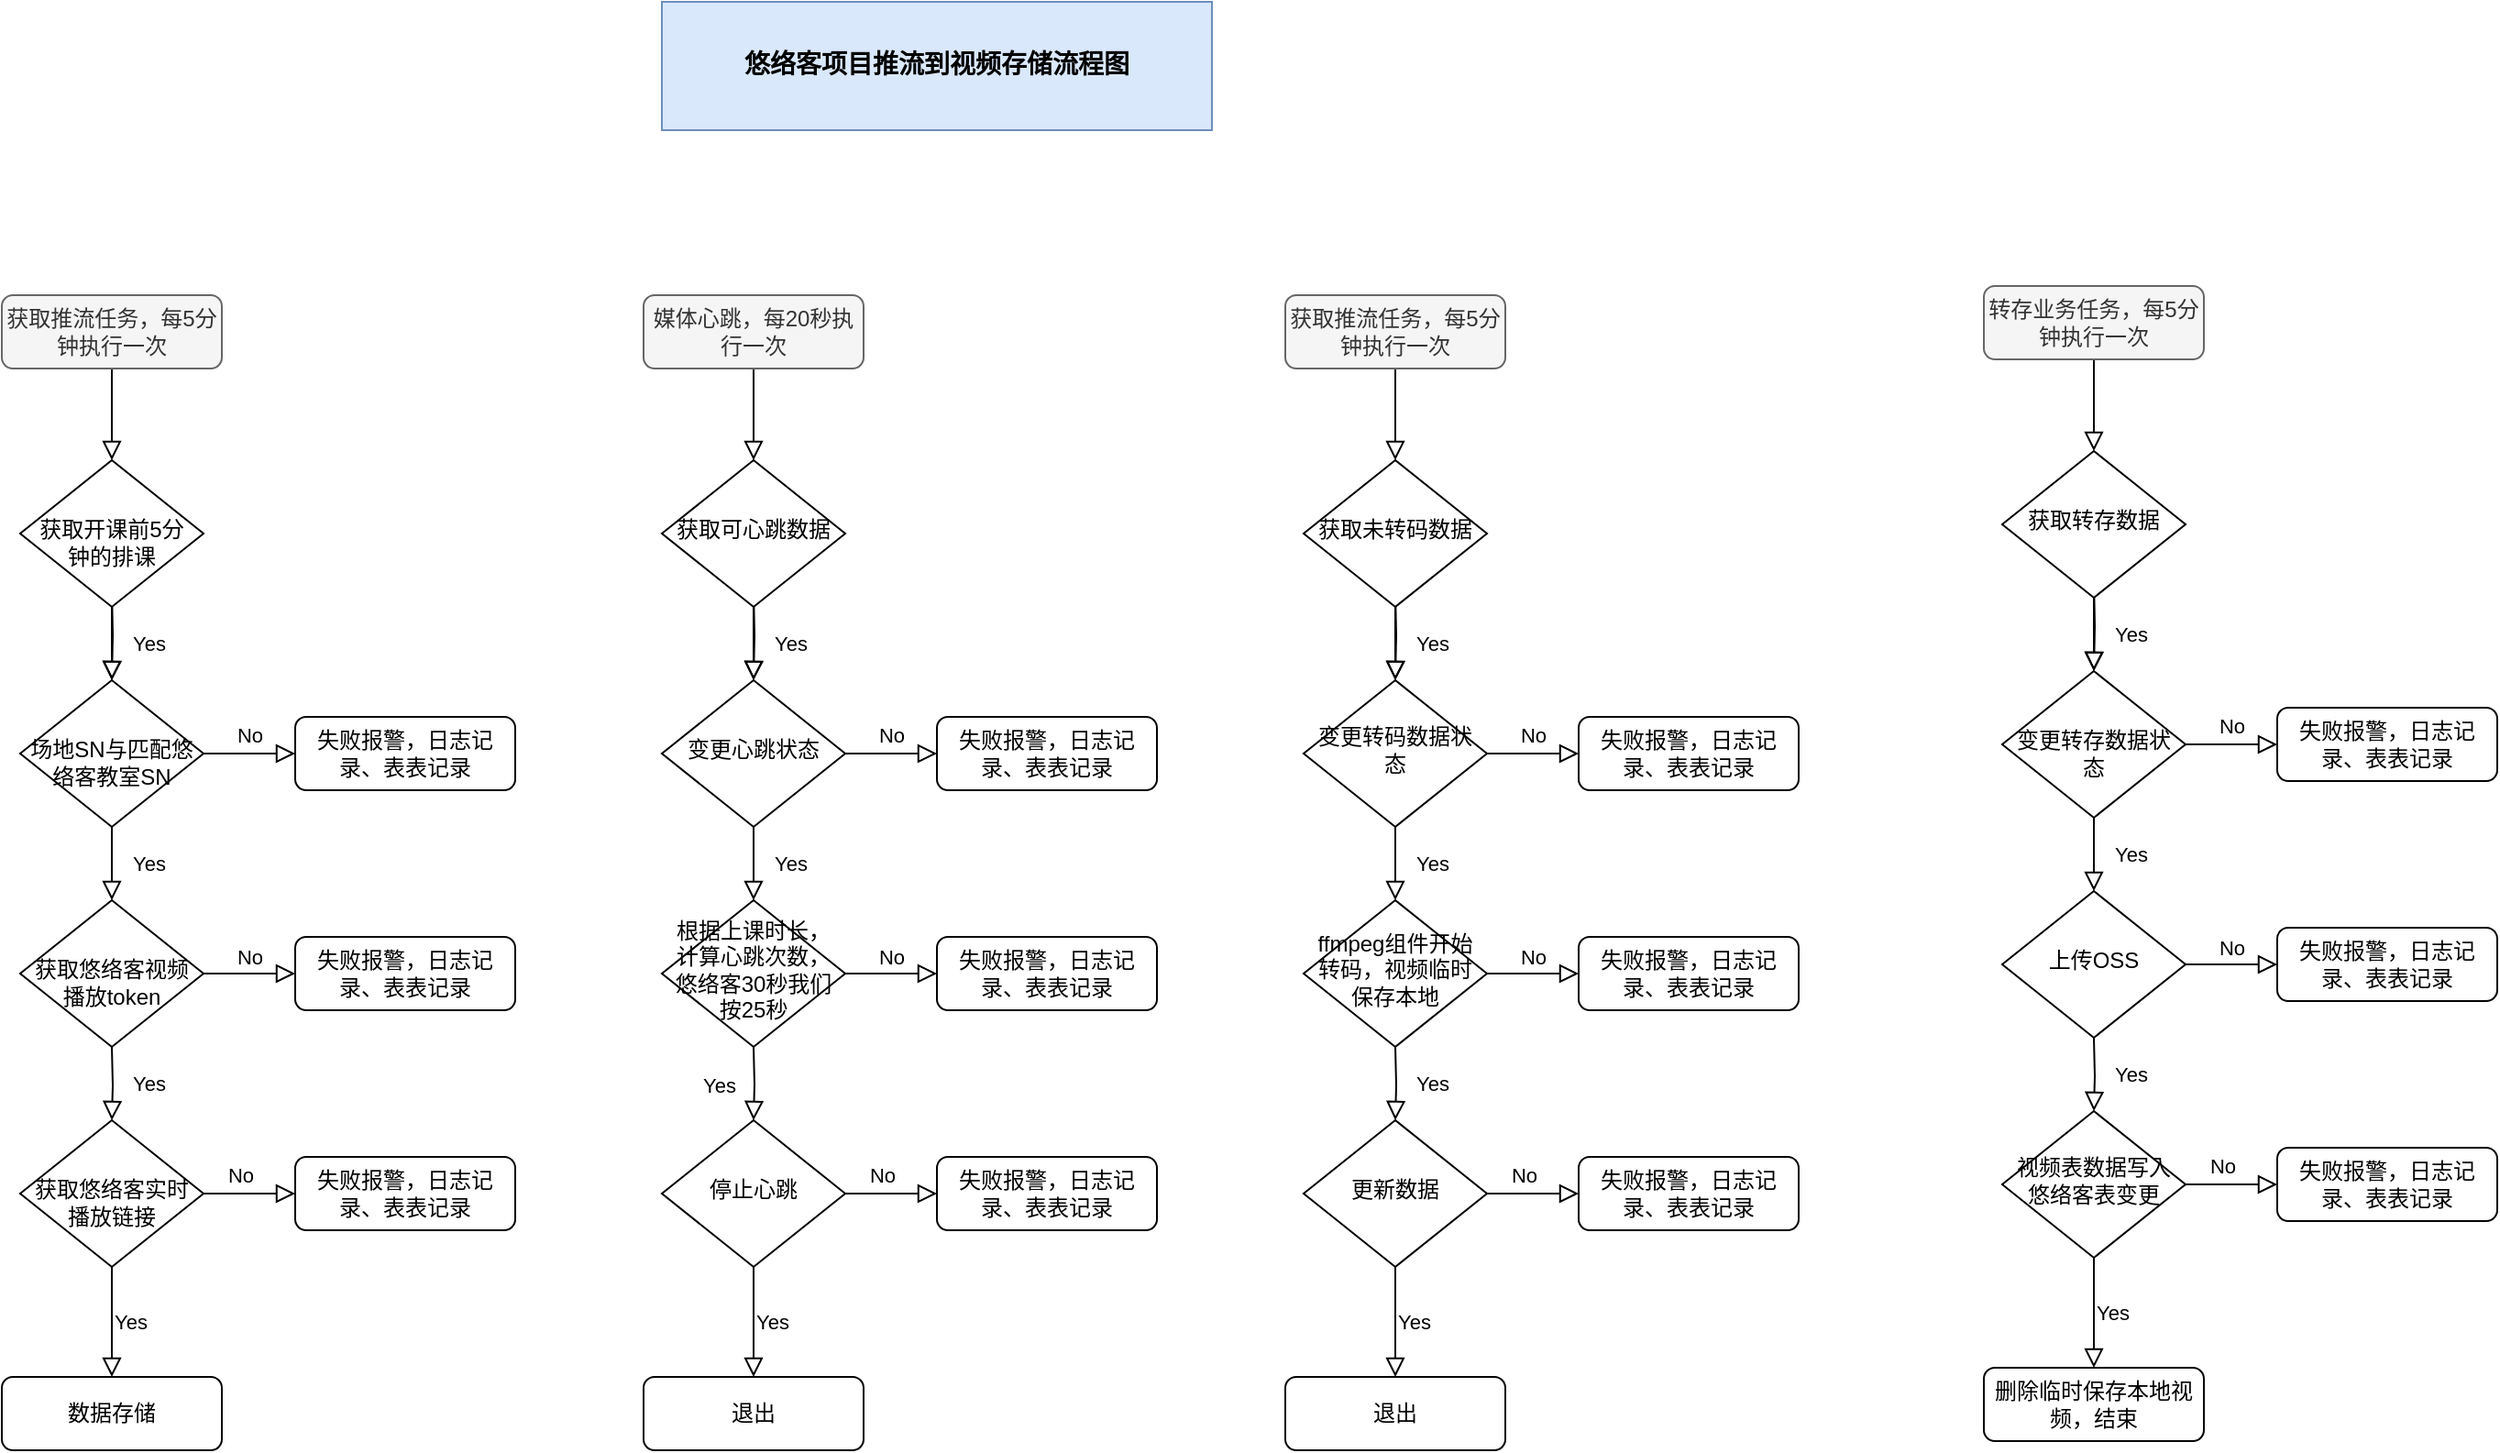 <mxfile version="14.5.1" type="github">
  <diagram id="C5RBs43oDa-KdzZeNtuy" name="Page-1">
    <mxGraphModel dx="1027" dy="1672" grid="1" gridSize="10" guides="1" tooltips="1" connect="1" arrows="1" fold="1" page="1" pageScale="1" pageWidth="827" pageHeight="1169" math="0" shadow="0">
      <root>
        <mxCell id="WIyWlLk6GJQsqaUBKTNV-0" />
        <mxCell id="WIyWlLk6GJQsqaUBKTNV-1" parent="WIyWlLk6GJQsqaUBKTNV-0" />
        <mxCell id="WIyWlLk6GJQsqaUBKTNV-2" value="" style="rounded=0;html=1;jettySize=auto;orthogonalLoop=1;fontSize=11;endArrow=block;endFill=0;endSize=8;strokeWidth=1;shadow=0;labelBackgroundColor=none;edgeStyle=orthogonalEdgeStyle;" parent="WIyWlLk6GJQsqaUBKTNV-1" target="WIyWlLk6GJQsqaUBKTNV-6" edge="1">
          <mxGeometry relative="1" as="geometry">
            <mxPoint x="220" y="120" as="sourcePoint" />
          </mxGeometry>
        </mxCell>
        <mxCell id="WIyWlLk6GJQsqaUBKTNV-4" value="Yes" style="rounded=0;html=1;jettySize=auto;orthogonalLoop=1;fontSize=11;endArrow=block;endFill=0;endSize=8;strokeWidth=1;shadow=0;labelBackgroundColor=none;edgeStyle=orthogonalEdgeStyle;" parent="WIyWlLk6GJQsqaUBKTNV-1" source="WIyWlLk6GJQsqaUBKTNV-6" target="WIyWlLk6GJQsqaUBKTNV-10" edge="1">
          <mxGeometry y="20" relative="1" as="geometry">
            <mxPoint as="offset" />
          </mxGeometry>
        </mxCell>
        <mxCell id="WIyWlLk6GJQsqaUBKTNV-5" value="No" style="edgeStyle=orthogonalEdgeStyle;rounded=0;html=1;jettySize=auto;orthogonalLoop=1;fontSize=11;endArrow=block;endFill=0;endSize=8;strokeWidth=1;shadow=0;labelBackgroundColor=none;" parent="WIyWlLk6GJQsqaUBKTNV-1" source="WIyWlLk6GJQsqaUBKTNV-6" target="WIyWlLk6GJQsqaUBKTNV-7" edge="1">
          <mxGeometry y="10" relative="1" as="geometry">
            <mxPoint as="offset" />
          </mxGeometry>
        </mxCell>
        <mxCell id="WIyWlLk6GJQsqaUBKTNV-6" value="&lt;div&gt;&lt;br&gt;&lt;/div&gt;&lt;div&gt;场地SN与匹配悠络客教室SN&lt;/div&gt;" style="rhombus;whiteSpace=wrap;html=1;shadow=0;fontFamily=Helvetica;fontSize=12;align=center;strokeWidth=1;spacing=6;spacingTop=-4;" parent="WIyWlLk6GJQsqaUBKTNV-1" vertex="1">
          <mxGeometry x="170" y="170" width="100" height="80" as="geometry" />
        </mxCell>
        <mxCell id="WIyWlLk6GJQsqaUBKTNV-7" value="失败报警，日志记录、表表记录" style="rounded=1;whiteSpace=wrap;html=1;fontSize=12;glass=0;strokeWidth=1;shadow=0;" parent="WIyWlLk6GJQsqaUBKTNV-1" vertex="1">
          <mxGeometry x="320" y="190" width="120" height="40" as="geometry" />
        </mxCell>
        <mxCell id="WIyWlLk6GJQsqaUBKTNV-8" value="No" style="rounded=0;html=1;jettySize=auto;orthogonalLoop=1;fontSize=11;endArrow=block;endFill=0;endSize=8;strokeWidth=1;shadow=0;labelBackgroundColor=none;edgeStyle=orthogonalEdgeStyle;exitX=1;exitY=0.5;exitDx=0;exitDy=0;entryX=0;entryY=0.5;entryDx=0;entryDy=0;" parent="WIyWlLk6GJQsqaUBKTNV-1" source="nL1RyNADeptLQGVpGBZy-3" target="nL1RyNADeptLQGVpGBZy-5" edge="1">
          <mxGeometry x="-0.2" y="10" relative="1" as="geometry">
            <mxPoint as="offset" />
            <mxPoint x="280" y="440" as="sourcePoint" />
            <mxPoint x="330" y="400" as="targetPoint" />
          </mxGeometry>
        </mxCell>
        <mxCell id="WIyWlLk6GJQsqaUBKTNV-10" value="&lt;div&gt;&lt;br&gt;&lt;/div&gt;&lt;div&gt;获取悠络客视频播放token&lt;/div&gt;" style="rhombus;whiteSpace=wrap;html=1;shadow=0;fontFamily=Helvetica;fontSize=12;align=center;strokeWidth=1;spacing=6;spacingTop=-4;" parent="WIyWlLk6GJQsqaUBKTNV-1" vertex="1">
          <mxGeometry x="170" y="290" width="100" height="80" as="geometry" />
        </mxCell>
        <mxCell id="WIyWlLk6GJQsqaUBKTNV-12" value="失败报警，日志记录、表表记录" style="rounded=1;whiteSpace=wrap;html=1;fontSize=12;glass=0;strokeWidth=1;shadow=0;" parent="WIyWlLk6GJQsqaUBKTNV-1" vertex="1">
          <mxGeometry x="320" y="310" width="120" height="40" as="geometry" />
        </mxCell>
        <mxCell id="nL1RyNADeptLQGVpGBZy-0" value="Yes" style="rounded=0;html=1;jettySize=auto;orthogonalLoop=1;fontSize=11;endArrow=block;endFill=0;endSize=8;strokeWidth=1;shadow=0;labelBackgroundColor=none;edgeStyle=orthogonalEdgeStyle;" parent="WIyWlLk6GJQsqaUBKTNV-1" target="nL1RyNADeptLQGVpGBZy-3" edge="1">
          <mxGeometry y="20" relative="1" as="geometry">
            <mxPoint as="offset" />
            <mxPoint x="220" y="370" as="sourcePoint" />
          </mxGeometry>
        </mxCell>
        <mxCell id="nL1RyNADeptLQGVpGBZy-3" value="&lt;div&gt;&lt;br&gt;&lt;/div&gt;&lt;div&gt;获取悠络客实时播放链接&lt;/div&gt;" style="rhombus;whiteSpace=wrap;html=1;shadow=0;fontFamily=Helvetica;fontSize=12;align=center;strokeWidth=1;spacing=6;spacingTop=-4;" parent="WIyWlLk6GJQsqaUBKTNV-1" vertex="1">
          <mxGeometry x="170" y="410" width="100" height="80" as="geometry" />
        </mxCell>
        <mxCell id="nL1RyNADeptLQGVpGBZy-4" value="数据存储" style="rounded=1;whiteSpace=wrap;html=1;fontSize=12;glass=0;strokeWidth=1;shadow=0;" parent="WIyWlLk6GJQsqaUBKTNV-1" vertex="1">
          <mxGeometry x="160" y="550" width="120" height="40" as="geometry" />
        </mxCell>
        <mxCell id="nL1RyNADeptLQGVpGBZy-5" value="失败报警，日志记录、表表记录" style="rounded=1;whiteSpace=wrap;html=1;fontSize=12;glass=0;strokeWidth=1;shadow=0;" parent="WIyWlLk6GJQsqaUBKTNV-1" vertex="1">
          <mxGeometry x="320" y="430" width="120" height="40" as="geometry" />
        </mxCell>
        <mxCell id="nL1RyNADeptLQGVpGBZy-8" value="Yes" style="edgeStyle=orthogonalEdgeStyle;rounded=0;html=1;jettySize=auto;orthogonalLoop=1;fontSize=11;endArrow=block;endFill=0;endSize=8;strokeWidth=1;shadow=0;labelBackgroundColor=none;exitX=0.5;exitY=1;exitDx=0;exitDy=0;entryX=0.5;entryY=0;entryDx=0;entryDy=0;" parent="WIyWlLk6GJQsqaUBKTNV-1" source="nL1RyNADeptLQGVpGBZy-3" target="nL1RyNADeptLQGVpGBZy-4" edge="1">
          <mxGeometry y="10" relative="1" as="geometry">
            <mxPoint as="offset" />
            <mxPoint x="280" y="460" as="sourcePoint" />
            <mxPoint x="330" y="460" as="targetPoint" />
          </mxGeometry>
        </mxCell>
        <mxCell id="nL1RyNADeptLQGVpGBZy-9" value="No" style="edgeStyle=orthogonalEdgeStyle;rounded=0;html=1;jettySize=auto;orthogonalLoop=1;fontSize=11;endArrow=block;endFill=0;endSize=8;strokeWidth=1;shadow=0;labelBackgroundColor=none;exitX=1;exitY=0.5;exitDx=0;exitDy=0;" parent="WIyWlLk6GJQsqaUBKTNV-1" source="WIyWlLk6GJQsqaUBKTNV-10" edge="1">
          <mxGeometry y="10" relative="1" as="geometry">
            <mxPoint as="offset" />
            <mxPoint x="280" y="220" as="sourcePoint" />
            <mxPoint x="320" y="330" as="targetPoint" />
          </mxGeometry>
        </mxCell>
        <mxCell id="nL1RyNADeptLQGVpGBZy-17" value="" style="rounded=0;html=1;jettySize=auto;orthogonalLoop=1;fontSize=11;endArrow=block;endFill=0;endSize=8;strokeWidth=1;shadow=0;labelBackgroundColor=none;edgeStyle=orthogonalEdgeStyle;" parent="WIyWlLk6GJQsqaUBKTNV-1" source="nL1RyNADeptLQGVpGBZy-18" target="nL1RyNADeptLQGVpGBZy-21" edge="1">
          <mxGeometry relative="1" as="geometry" />
        </mxCell>
        <mxCell id="nL1RyNADeptLQGVpGBZy-18" value="获取推流任务，每5分钟执行一次" style="rounded=1;whiteSpace=wrap;html=1;fontSize=12;glass=0;strokeWidth=1;shadow=0;fillColor=#f5f5f5;strokeColor=#666666;fontColor=#333333;" parent="WIyWlLk6GJQsqaUBKTNV-1" vertex="1">
          <mxGeometry x="160" y="-40" width="120" height="40" as="geometry" />
        </mxCell>
        <mxCell id="nL1RyNADeptLQGVpGBZy-19" value="Yes" style="rounded=0;html=1;jettySize=auto;orthogonalLoop=1;fontSize=11;endArrow=block;endFill=0;endSize=8;strokeWidth=1;shadow=0;labelBackgroundColor=none;edgeStyle=orthogonalEdgeStyle;" parent="WIyWlLk6GJQsqaUBKTNV-1" source="nL1RyNADeptLQGVpGBZy-21" edge="1">
          <mxGeometry y="20" relative="1" as="geometry">
            <mxPoint as="offset" />
            <mxPoint x="220" y="170" as="targetPoint" />
          </mxGeometry>
        </mxCell>
        <mxCell id="nL1RyNADeptLQGVpGBZy-21" value="&lt;div&gt;&lt;br&gt;&lt;/div&gt;&lt;div&gt;获取开课前5分钟的排课&lt;/div&gt;" style="rhombus;whiteSpace=wrap;html=1;shadow=0;fontFamily=Helvetica;fontSize=12;align=center;strokeWidth=1;spacing=6;spacingTop=-4;" parent="WIyWlLk6GJQsqaUBKTNV-1" vertex="1">
          <mxGeometry x="170" y="50" width="100" height="80" as="geometry" />
        </mxCell>
        <mxCell id="nL1RyNADeptLQGVpGBZy-24" value="" style="rounded=0;html=1;jettySize=auto;orthogonalLoop=1;fontSize=11;endArrow=block;endFill=0;endSize=8;strokeWidth=1;shadow=0;labelBackgroundColor=none;edgeStyle=orthogonalEdgeStyle;" parent="WIyWlLk6GJQsqaUBKTNV-1" target="nL1RyNADeptLQGVpGBZy-27" edge="1">
          <mxGeometry relative="1" as="geometry">
            <mxPoint x="570" y="120" as="sourcePoint" />
          </mxGeometry>
        </mxCell>
        <mxCell id="nL1RyNADeptLQGVpGBZy-25" value="Yes" style="rounded=0;html=1;jettySize=auto;orthogonalLoop=1;fontSize=11;endArrow=block;endFill=0;endSize=8;strokeWidth=1;shadow=0;labelBackgroundColor=none;edgeStyle=orthogonalEdgeStyle;" parent="WIyWlLk6GJQsqaUBKTNV-1" source="nL1RyNADeptLQGVpGBZy-27" target="nL1RyNADeptLQGVpGBZy-30" edge="1">
          <mxGeometry y="20" relative="1" as="geometry">
            <mxPoint as="offset" />
          </mxGeometry>
        </mxCell>
        <mxCell id="nL1RyNADeptLQGVpGBZy-26" value="No" style="edgeStyle=orthogonalEdgeStyle;rounded=0;html=1;jettySize=auto;orthogonalLoop=1;fontSize=11;endArrow=block;endFill=0;endSize=8;strokeWidth=1;shadow=0;labelBackgroundColor=none;" parent="WIyWlLk6GJQsqaUBKTNV-1" source="nL1RyNADeptLQGVpGBZy-27" target="nL1RyNADeptLQGVpGBZy-28" edge="1">
          <mxGeometry y="10" relative="1" as="geometry">
            <mxPoint as="offset" />
          </mxGeometry>
        </mxCell>
        <mxCell id="nL1RyNADeptLQGVpGBZy-27" value="变更心跳状态" style="rhombus;whiteSpace=wrap;html=1;shadow=0;fontFamily=Helvetica;fontSize=12;align=center;strokeWidth=1;spacing=6;spacingTop=-4;" parent="WIyWlLk6GJQsqaUBKTNV-1" vertex="1">
          <mxGeometry x="520" y="170" width="100" height="80" as="geometry" />
        </mxCell>
        <mxCell id="nL1RyNADeptLQGVpGBZy-28" value="失败报警，日志记录、表表记录" style="rounded=1;whiteSpace=wrap;html=1;fontSize=12;glass=0;strokeWidth=1;shadow=0;" parent="WIyWlLk6GJQsqaUBKTNV-1" vertex="1">
          <mxGeometry x="670" y="190" width="120" height="40" as="geometry" />
        </mxCell>
        <mxCell id="nL1RyNADeptLQGVpGBZy-30" value="根据上课时长，计算心跳次数，悠络客30秒我们按25秒" style="rhombus;whiteSpace=wrap;html=1;shadow=0;fontFamily=Helvetica;fontSize=12;align=center;strokeWidth=1;spacing=6;spacingTop=-4;" parent="WIyWlLk6GJQsqaUBKTNV-1" vertex="1">
          <mxGeometry x="520" y="290" width="100" height="80" as="geometry" />
        </mxCell>
        <mxCell id="nL1RyNADeptLQGVpGBZy-31" value="失败报警，日志记录、表表记录" style="rounded=1;whiteSpace=wrap;html=1;fontSize=12;glass=0;strokeWidth=1;shadow=0;" parent="WIyWlLk6GJQsqaUBKTNV-1" vertex="1">
          <mxGeometry x="670" y="310" width="120" height="40" as="geometry" />
        </mxCell>
        <mxCell id="nL1RyNADeptLQGVpGBZy-32" value="Yes" style="rounded=0;html=1;jettySize=auto;orthogonalLoop=1;fontSize=11;endArrow=block;endFill=0;endSize=8;strokeWidth=1;shadow=0;labelBackgroundColor=none;edgeStyle=orthogonalEdgeStyle;" parent="WIyWlLk6GJQsqaUBKTNV-1" edge="1">
          <mxGeometry y="20" relative="1" as="geometry">
            <mxPoint as="offset" />
            <mxPoint x="570" y="370" as="sourcePoint" />
            <mxPoint x="570" y="410" as="targetPoint" />
          </mxGeometry>
        </mxCell>
        <mxCell id="nL1RyNADeptLQGVpGBZy-37" value="No" style="edgeStyle=orthogonalEdgeStyle;rounded=0;html=1;jettySize=auto;orthogonalLoop=1;fontSize=11;endArrow=block;endFill=0;endSize=8;strokeWidth=1;shadow=0;labelBackgroundColor=none;exitX=1;exitY=0.5;exitDx=0;exitDy=0;" parent="WIyWlLk6GJQsqaUBKTNV-1" source="nL1RyNADeptLQGVpGBZy-30" edge="1">
          <mxGeometry y="10" relative="1" as="geometry">
            <mxPoint as="offset" />
            <mxPoint x="630" y="220" as="sourcePoint" />
            <mxPoint x="670" y="330" as="targetPoint" />
          </mxGeometry>
        </mxCell>
        <mxCell id="nL1RyNADeptLQGVpGBZy-38" value="" style="rounded=0;html=1;jettySize=auto;orthogonalLoop=1;fontSize=11;endArrow=block;endFill=0;endSize=8;strokeWidth=1;shadow=0;labelBackgroundColor=none;edgeStyle=orthogonalEdgeStyle;" parent="WIyWlLk6GJQsqaUBKTNV-1" source="nL1RyNADeptLQGVpGBZy-39" target="nL1RyNADeptLQGVpGBZy-41" edge="1">
          <mxGeometry relative="1" as="geometry" />
        </mxCell>
        <mxCell id="nL1RyNADeptLQGVpGBZy-39" value="媒体心跳，每20秒执行一次" style="rounded=1;whiteSpace=wrap;html=1;fontSize=12;glass=0;strokeWidth=1;shadow=0;fillColor=#f5f5f5;strokeColor=#666666;fontColor=#333333;" parent="WIyWlLk6GJQsqaUBKTNV-1" vertex="1">
          <mxGeometry x="510" y="-40" width="120" height="40" as="geometry" />
        </mxCell>
        <mxCell id="nL1RyNADeptLQGVpGBZy-40" value="Yes" style="rounded=0;html=1;jettySize=auto;orthogonalLoop=1;fontSize=11;endArrow=block;endFill=0;endSize=8;strokeWidth=1;shadow=0;labelBackgroundColor=none;edgeStyle=orthogonalEdgeStyle;" parent="WIyWlLk6GJQsqaUBKTNV-1" source="nL1RyNADeptLQGVpGBZy-41" edge="1">
          <mxGeometry y="20" relative="1" as="geometry">
            <mxPoint as="offset" />
            <mxPoint x="570" y="170" as="targetPoint" />
          </mxGeometry>
        </mxCell>
        <mxCell id="nL1RyNADeptLQGVpGBZy-41" value="获取可心跳数据" style="rhombus;whiteSpace=wrap;html=1;shadow=0;fontFamily=Helvetica;fontSize=12;align=center;strokeWidth=1;spacing=6;spacingTop=-4;" parent="WIyWlLk6GJQsqaUBKTNV-1" vertex="1">
          <mxGeometry x="520" y="50" width="100" height="80" as="geometry" />
        </mxCell>
        <mxCell id="nL1RyNADeptLQGVpGBZy-42" value="" style="rounded=0;html=1;jettySize=auto;orthogonalLoop=1;fontSize=11;endArrow=block;endFill=0;endSize=8;strokeWidth=1;shadow=0;labelBackgroundColor=none;edgeStyle=orthogonalEdgeStyle;" parent="WIyWlLk6GJQsqaUBKTNV-1" target="nL1RyNADeptLQGVpGBZy-45" edge="1">
          <mxGeometry relative="1" as="geometry">
            <mxPoint x="920" y="120" as="sourcePoint" />
          </mxGeometry>
        </mxCell>
        <mxCell id="nL1RyNADeptLQGVpGBZy-43" value="Yes" style="rounded=0;html=1;jettySize=auto;orthogonalLoop=1;fontSize=11;endArrow=block;endFill=0;endSize=8;strokeWidth=1;shadow=0;labelBackgroundColor=none;edgeStyle=orthogonalEdgeStyle;" parent="WIyWlLk6GJQsqaUBKTNV-1" source="nL1RyNADeptLQGVpGBZy-45" target="nL1RyNADeptLQGVpGBZy-48" edge="1">
          <mxGeometry y="20" relative="1" as="geometry">
            <mxPoint as="offset" />
          </mxGeometry>
        </mxCell>
        <mxCell id="nL1RyNADeptLQGVpGBZy-44" value="No" style="edgeStyle=orthogonalEdgeStyle;rounded=0;html=1;jettySize=auto;orthogonalLoop=1;fontSize=11;endArrow=block;endFill=0;endSize=8;strokeWidth=1;shadow=0;labelBackgroundColor=none;" parent="WIyWlLk6GJQsqaUBKTNV-1" source="nL1RyNADeptLQGVpGBZy-45" target="nL1RyNADeptLQGVpGBZy-46" edge="1">
          <mxGeometry y="10" relative="1" as="geometry">
            <mxPoint as="offset" />
          </mxGeometry>
        </mxCell>
        <mxCell id="nL1RyNADeptLQGVpGBZy-45" value="&lt;div&gt;变更转码数据状态&lt;br&gt;&lt;/div&gt;" style="rhombus;whiteSpace=wrap;html=1;shadow=0;fontFamily=Helvetica;fontSize=12;align=center;strokeWidth=1;spacing=6;spacingTop=-4;" parent="WIyWlLk6GJQsqaUBKTNV-1" vertex="1">
          <mxGeometry x="870" y="170" width="100" height="80" as="geometry" />
        </mxCell>
        <mxCell id="nL1RyNADeptLQGVpGBZy-46" value="失败报警，日志记录、表表记录" style="rounded=1;whiteSpace=wrap;html=1;fontSize=12;glass=0;strokeWidth=1;shadow=0;" parent="WIyWlLk6GJQsqaUBKTNV-1" vertex="1">
          <mxGeometry x="1020" y="190" width="120" height="40" as="geometry" />
        </mxCell>
        <mxCell id="nL1RyNADeptLQGVpGBZy-47" value="No" style="rounded=0;html=1;jettySize=auto;orthogonalLoop=1;fontSize=11;endArrow=block;endFill=0;endSize=8;strokeWidth=1;shadow=0;labelBackgroundColor=none;edgeStyle=orthogonalEdgeStyle;exitX=1;exitY=0.5;exitDx=0;exitDy=0;entryX=0;entryY=0.5;entryDx=0;entryDy=0;" parent="WIyWlLk6GJQsqaUBKTNV-1" source="nL1RyNADeptLQGVpGBZy-51" target="nL1RyNADeptLQGVpGBZy-53" edge="1">
          <mxGeometry x="-0.2" y="10" relative="1" as="geometry">
            <mxPoint as="offset" />
            <mxPoint x="980" y="440" as="sourcePoint" />
            <mxPoint x="1030" y="400" as="targetPoint" />
          </mxGeometry>
        </mxCell>
        <mxCell id="nL1RyNADeptLQGVpGBZy-48" value="ffmpeg组件开始转码，视频临时保存本地" style="rhombus;whiteSpace=wrap;html=1;shadow=0;fontFamily=Helvetica;fontSize=12;align=center;strokeWidth=1;spacing=6;spacingTop=-4;" parent="WIyWlLk6GJQsqaUBKTNV-1" vertex="1">
          <mxGeometry x="870" y="290" width="100" height="80" as="geometry" />
        </mxCell>
        <mxCell id="nL1RyNADeptLQGVpGBZy-49" value="失败报警，日志记录、表表记录" style="rounded=1;whiteSpace=wrap;html=1;fontSize=12;glass=0;strokeWidth=1;shadow=0;" parent="WIyWlLk6GJQsqaUBKTNV-1" vertex="1">
          <mxGeometry x="1020" y="310" width="120" height="40" as="geometry" />
        </mxCell>
        <mxCell id="nL1RyNADeptLQGVpGBZy-50" value="Yes" style="rounded=0;html=1;jettySize=auto;orthogonalLoop=1;fontSize=11;endArrow=block;endFill=0;endSize=8;strokeWidth=1;shadow=0;labelBackgroundColor=none;edgeStyle=orthogonalEdgeStyle;" parent="WIyWlLk6GJQsqaUBKTNV-1" target="nL1RyNADeptLQGVpGBZy-51" edge="1">
          <mxGeometry y="20" relative="1" as="geometry">
            <mxPoint as="offset" />
            <mxPoint x="920" y="370" as="sourcePoint" />
          </mxGeometry>
        </mxCell>
        <mxCell id="nL1RyNADeptLQGVpGBZy-51" value="更新数据" style="rhombus;whiteSpace=wrap;html=1;shadow=0;fontFamily=Helvetica;fontSize=12;align=center;strokeWidth=1;spacing=6;spacingTop=-4;" parent="WIyWlLk6GJQsqaUBKTNV-1" vertex="1">
          <mxGeometry x="870" y="410" width="100" height="80" as="geometry" />
        </mxCell>
        <mxCell id="nL1RyNADeptLQGVpGBZy-52" value="退出" style="rounded=1;whiteSpace=wrap;html=1;fontSize=12;glass=0;strokeWidth=1;shadow=0;" parent="WIyWlLk6GJQsqaUBKTNV-1" vertex="1">
          <mxGeometry x="860" y="550" width="120" height="40" as="geometry" />
        </mxCell>
        <mxCell id="nL1RyNADeptLQGVpGBZy-53" value="失败报警，日志记录、表表记录" style="rounded=1;whiteSpace=wrap;html=1;fontSize=12;glass=0;strokeWidth=1;shadow=0;" parent="WIyWlLk6GJQsqaUBKTNV-1" vertex="1">
          <mxGeometry x="1020" y="430" width="120" height="40" as="geometry" />
        </mxCell>
        <mxCell id="nL1RyNADeptLQGVpGBZy-54" value="Yes" style="edgeStyle=orthogonalEdgeStyle;rounded=0;html=1;jettySize=auto;orthogonalLoop=1;fontSize=11;endArrow=block;endFill=0;endSize=8;strokeWidth=1;shadow=0;labelBackgroundColor=none;exitX=0.5;exitY=1;exitDx=0;exitDy=0;entryX=0.5;entryY=0;entryDx=0;entryDy=0;" parent="WIyWlLk6GJQsqaUBKTNV-1" source="nL1RyNADeptLQGVpGBZy-51" target="nL1RyNADeptLQGVpGBZy-52" edge="1">
          <mxGeometry y="10" relative="1" as="geometry">
            <mxPoint as="offset" />
            <mxPoint x="980" y="460" as="sourcePoint" />
            <mxPoint x="1030" y="460" as="targetPoint" />
          </mxGeometry>
        </mxCell>
        <mxCell id="nL1RyNADeptLQGVpGBZy-55" value="No" style="edgeStyle=orthogonalEdgeStyle;rounded=0;html=1;jettySize=auto;orthogonalLoop=1;fontSize=11;endArrow=block;endFill=0;endSize=8;strokeWidth=1;shadow=0;labelBackgroundColor=none;exitX=1;exitY=0.5;exitDx=0;exitDy=0;" parent="WIyWlLk6GJQsqaUBKTNV-1" source="nL1RyNADeptLQGVpGBZy-48" edge="1">
          <mxGeometry y="10" relative="1" as="geometry">
            <mxPoint as="offset" />
            <mxPoint x="980" y="220" as="sourcePoint" />
            <mxPoint x="1020" y="330" as="targetPoint" />
          </mxGeometry>
        </mxCell>
        <mxCell id="nL1RyNADeptLQGVpGBZy-56" value="" style="rounded=0;html=1;jettySize=auto;orthogonalLoop=1;fontSize=11;endArrow=block;endFill=0;endSize=8;strokeWidth=1;shadow=0;labelBackgroundColor=none;edgeStyle=orthogonalEdgeStyle;" parent="WIyWlLk6GJQsqaUBKTNV-1" source="nL1RyNADeptLQGVpGBZy-57" target="nL1RyNADeptLQGVpGBZy-59" edge="1">
          <mxGeometry relative="1" as="geometry" />
        </mxCell>
        <mxCell id="nL1RyNADeptLQGVpGBZy-57" value="获取推流任务，每5分钟执行一次" style="rounded=1;whiteSpace=wrap;html=1;fontSize=12;glass=0;strokeWidth=1;shadow=0;fillColor=#f5f5f5;strokeColor=#666666;fontColor=#333333;" parent="WIyWlLk6GJQsqaUBKTNV-1" vertex="1">
          <mxGeometry x="860" y="-40" width="120" height="40" as="geometry" />
        </mxCell>
        <mxCell id="nL1RyNADeptLQGVpGBZy-58" value="Yes" style="rounded=0;html=1;jettySize=auto;orthogonalLoop=1;fontSize=11;endArrow=block;endFill=0;endSize=8;strokeWidth=1;shadow=0;labelBackgroundColor=none;edgeStyle=orthogonalEdgeStyle;" parent="WIyWlLk6GJQsqaUBKTNV-1" source="nL1RyNADeptLQGVpGBZy-59" edge="1">
          <mxGeometry y="20" relative="1" as="geometry">
            <mxPoint as="offset" />
            <mxPoint x="920" y="170" as="targetPoint" />
          </mxGeometry>
        </mxCell>
        <mxCell id="nL1RyNADeptLQGVpGBZy-59" value="&lt;div&gt;获取未转码数据&lt;/div&gt;" style="rhombus;whiteSpace=wrap;html=1;shadow=0;fontFamily=Helvetica;fontSize=12;align=center;strokeWidth=1;spacing=6;spacingTop=-4;" parent="WIyWlLk6GJQsqaUBKTNV-1" vertex="1">
          <mxGeometry x="870" y="50" width="100" height="80" as="geometry" />
        </mxCell>
        <mxCell id="nL1RyNADeptLQGVpGBZy-61" value="No" style="rounded=0;html=1;jettySize=auto;orthogonalLoop=1;fontSize=11;endArrow=block;endFill=0;endSize=8;strokeWidth=1;shadow=0;labelBackgroundColor=none;edgeStyle=orthogonalEdgeStyle;exitX=1;exitY=0.5;exitDx=0;exitDy=0;entryX=0;entryY=0.5;entryDx=0;entryDy=0;" parent="WIyWlLk6GJQsqaUBKTNV-1" source="nL1RyNADeptLQGVpGBZy-62" target="nL1RyNADeptLQGVpGBZy-64" edge="1">
          <mxGeometry x="-0.2" y="10" relative="1" as="geometry">
            <mxPoint as="offset" />
            <mxPoint x="630" y="440" as="sourcePoint" />
            <mxPoint x="680" y="400" as="targetPoint" />
          </mxGeometry>
        </mxCell>
        <mxCell id="nL1RyNADeptLQGVpGBZy-62" value="停止心跳" style="rhombus;whiteSpace=wrap;html=1;shadow=0;fontFamily=Helvetica;fontSize=12;align=center;strokeWidth=1;spacing=6;spacingTop=-4;" parent="WIyWlLk6GJQsqaUBKTNV-1" vertex="1">
          <mxGeometry x="520" y="410" width="100" height="80" as="geometry" />
        </mxCell>
        <mxCell id="nL1RyNADeptLQGVpGBZy-63" value="退出" style="rounded=1;whiteSpace=wrap;html=1;fontSize=12;glass=0;strokeWidth=1;shadow=0;" parent="WIyWlLk6GJQsqaUBKTNV-1" vertex="1">
          <mxGeometry x="510" y="550" width="120" height="40" as="geometry" />
        </mxCell>
        <mxCell id="nL1RyNADeptLQGVpGBZy-64" value="失败报警，日志记录、表表记录" style="rounded=1;whiteSpace=wrap;html=1;fontSize=12;glass=0;strokeWidth=1;shadow=0;" parent="WIyWlLk6GJQsqaUBKTNV-1" vertex="1">
          <mxGeometry x="670" y="430" width="120" height="40" as="geometry" />
        </mxCell>
        <mxCell id="nL1RyNADeptLQGVpGBZy-65" value="Yes" style="edgeStyle=orthogonalEdgeStyle;rounded=0;html=1;jettySize=auto;orthogonalLoop=1;fontSize=11;endArrow=block;endFill=0;endSize=8;strokeWidth=1;shadow=0;labelBackgroundColor=none;exitX=0.5;exitY=1;exitDx=0;exitDy=0;entryX=0.5;entryY=0;entryDx=0;entryDy=0;" parent="WIyWlLk6GJQsqaUBKTNV-1" source="nL1RyNADeptLQGVpGBZy-62" target="nL1RyNADeptLQGVpGBZy-63" edge="1">
          <mxGeometry y="10" relative="1" as="geometry">
            <mxPoint as="offset" />
            <mxPoint x="630" y="460" as="sourcePoint" />
            <mxPoint x="680" y="460" as="targetPoint" />
          </mxGeometry>
        </mxCell>
        <mxCell id="nL1RyNADeptLQGVpGBZy-66" value="" style="rounded=0;html=1;jettySize=auto;orthogonalLoop=1;fontSize=11;endArrow=block;endFill=0;endSize=8;strokeWidth=1;shadow=0;labelBackgroundColor=none;edgeStyle=orthogonalEdgeStyle;" parent="WIyWlLk6GJQsqaUBKTNV-1" target="nL1RyNADeptLQGVpGBZy-69" edge="1">
          <mxGeometry relative="1" as="geometry">
            <mxPoint x="1301" y="115" as="sourcePoint" />
          </mxGeometry>
        </mxCell>
        <mxCell id="nL1RyNADeptLQGVpGBZy-67" value="Yes" style="rounded=0;html=1;jettySize=auto;orthogonalLoop=1;fontSize=11;endArrow=block;endFill=0;endSize=8;strokeWidth=1;shadow=0;labelBackgroundColor=none;edgeStyle=orthogonalEdgeStyle;" parent="WIyWlLk6GJQsqaUBKTNV-1" source="nL1RyNADeptLQGVpGBZy-69" target="nL1RyNADeptLQGVpGBZy-72" edge="1">
          <mxGeometry y="20" relative="1" as="geometry">
            <mxPoint as="offset" />
          </mxGeometry>
        </mxCell>
        <mxCell id="nL1RyNADeptLQGVpGBZy-68" value="No" style="edgeStyle=orthogonalEdgeStyle;rounded=0;html=1;jettySize=auto;orthogonalLoop=1;fontSize=11;endArrow=block;endFill=0;endSize=8;strokeWidth=1;shadow=0;labelBackgroundColor=none;" parent="WIyWlLk6GJQsqaUBKTNV-1" source="nL1RyNADeptLQGVpGBZy-69" target="nL1RyNADeptLQGVpGBZy-70" edge="1">
          <mxGeometry y="10" relative="1" as="geometry">
            <mxPoint as="offset" />
          </mxGeometry>
        </mxCell>
        <mxCell id="nL1RyNADeptLQGVpGBZy-69" value="&lt;div&gt;&lt;br&gt;&lt;/div&gt;&lt;div&gt;变更转存数据状态&lt;br&gt;&lt;/div&gt;" style="rhombus;whiteSpace=wrap;html=1;shadow=0;fontFamily=Helvetica;fontSize=12;align=center;strokeWidth=1;spacing=6;spacingTop=-4;" parent="WIyWlLk6GJQsqaUBKTNV-1" vertex="1">
          <mxGeometry x="1251" y="165" width="100" height="80" as="geometry" />
        </mxCell>
        <mxCell id="nL1RyNADeptLQGVpGBZy-70" value="失败报警，日志记录、表表记录" style="rounded=1;whiteSpace=wrap;html=1;fontSize=12;glass=0;strokeWidth=1;shadow=0;" parent="WIyWlLk6GJQsqaUBKTNV-1" vertex="1">
          <mxGeometry x="1401" y="185" width="120" height="40" as="geometry" />
        </mxCell>
        <mxCell id="nL1RyNADeptLQGVpGBZy-71" value="No" style="rounded=0;html=1;jettySize=auto;orthogonalLoop=1;fontSize=11;endArrow=block;endFill=0;endSize=8;strokeWidth=1;shadow=0;labelBackgroundColor=none;edgeStyle=orthogonalEdgeStyle;exitX=1;exitY=0.5;exitDx=0;exitDy=0;entryX=0;entryY=0.5;entryDx=0;entryDy=0;" parent="WIyWlLk6GJQsqaUBKTNV-1" source="nL1RyNADeptLQGVpGBZy-75" target="nL1RyNADeptLQGVpGBZy-77" edge="1">
          <mxGeometry x="-0.2" y="10" relative="1" as="geometry">
            <mxPoint as="offset" />
            <mxPoint x="1361" y="435" as="sourcePoint" />
            <mxPoint x="1411" y="395" as="targetPoint" />
          </mxGeometry>
        </mxCell>
        <mxCell id="nL1RyNADeptLQGVpGBZy-72" value="上传OSS" style="rhombus;whiteSpace=wrap;html=1;shadow=0;fontFamily=Helvetica;fontSize=12;align=center;strokeWidth=1;spacing=6;spacingTop=-4;" parent="WIyWlLk6GJQsqaUBKTNV-1" vertex="1">
          <mxGeometry x="1251" y="285" width="100" height="80" as="geometry" />
        </mxCell>
        <mxCell id="nL1RyNADeptLQGVpGBZy-73" value="失败报警，日志记录、表表记录" style="rounded=1;whiteSpace=wrap;html=1;fontSize=12;glass=0;strokeWidth=1;shadow=0;" parent="WIyWlLk6GJQsqaUBKTNV-1" vertex="1">
          <mxGeometry x="1401" y="305" width="120" height="40" as="geometry" />
        </mxCell>
        <mxCell id="nL1RyNADeptLQGVpGBZy-74" value="Yes" style="rounded=0;html=1;jettySize=auto;orthogonalLoop=1;fontSize=11;endArrow=block;endFill=0;endSize=8;strokeWidth=1;shadow=0;labelBackgroundColor=none;edgeStyle=orthogonalEdgeStyle;" parent="WIyWlLk6GJQsqaUBKTNV-1" target="nL1RyNADeptLQGVpGBZy-75" edge="1">
          <mxGeometry y="20" relative="1" as="geometry">
            <mxPoint as="offset" />
            <mxPoint x="1301" y="365" as="sourcePoint" />
          </mxGeometry>
        </mxCell>
        <mxCell id="nL1RyNADeptLQGVpGBZy-75" value="&lt;div&gt;视频表数据写入&lt;/div&gt;&lt;div&gt;悠络客表变更&lt;br&gt;&lt;/div&gt;" style="rhombus;whiteSpace=wrap;html=1;shadow=0;fontFamily=Helvetica;fontSize=12;align=center;strokeWidth=1;spacing=6;spacingTop=-4;" parent="WIyWlLk6GJQsqaUBKTNV-1" vertex="1">
          <mxGeometry x="1251" y="405" width="100" height="80" as="geometry" />
        </mxCell>
        <mxCell id="nL1RyNADeptLQGVpGBZy-76" value="删除临时保存本地视频，结束" style="rounded=1;whiteSpace=wrap;html=1;fontSize=12;glass=0;strokeWidth=1;shadow=0;" parent="WIyWlLk6GJQsqaUBKTNV-1" vertex="1">
          <mxGeometry x="1241" y="545" width="120" height="40" as="geometry" />
        </mxCell>
        <mxCell id="nL1RyNADeptLQGVpGBZy-77" value="失败报警，日志记录、表表记录" style="rounded=1;whiteSpace=wrap;html=1;fontSize=12;glass=0;strokeWidth=1;shadow=0;" parent="WIyWlLk6GJQsqaUBKTNV-1" vertex="1">
          <mxGeometry x="1401" y="425" width="120" height="40" as="geometry" />
        </mxCell>
        <mxCell id="nL1RyNADeptLQGVpGBZy-78" value="Yes" style="edgeStyle=orthogonalEdgeStyle;rounded=0;html=1;jettySize=auto;orthogonalLoop=1;fontSize=11;endArrow=block;endFill=0;endSize=8;strokeWidth=1;shadow=0;labelBackgroundColor=none;exitX=0.5;exitY=1;exitDx=0;exitDy=0;entryX=0.5;entryY=0;entryDx=0;entryDy=0;" parent="WIyWlLk6GJQsqaUBKTNV-1" source="nL1RyNADeptLQGVpGBZy-75" target="nL1RyNADeptLQGVpGBZy-76" edge="1">
          <mxGeometry y="10" relative="1" as="geometry">
            <mxPoint as="offset" />
            <mxPoint x="1361" y="455" as="sourcePoint" />
            <mxPoint x="1411" y="455" as="targetPoint" />
          </mxGeometry>
        </mxCell>
        <mxCell id="nL1RyNADeptLQGVpGBZy-79" value="No" style="edgeStyle=orthogonalEdgeStyle;rounded=0;html=1;jettySize=auto;orthogonalLoop=1;fontSize=11;endArrow=block;endFill=0;endSize=8;strokeWidth=1;shadow=0;labelBackgroundColor=none;exitX=1;exitY=0.5;exitDx=0;exitDy=0;" parent="WIyWlLk6GJQsqaUBKTNV-1" source="nL1RyNADeptLQGVpGBZy-72" edge="1">
          <mxGeometry y="10" relative="1" as="geometry">
            <mxPoint as="offset" />
            <mxPoint x="1361" y="215" as="sourcePoint" />
            <mxPoint x="1401" y="325" as="targetPoint" />
          </mxGeometry>
        </mxCell>
        <mxCell id="nL1RyNADeptLQGVpGBZy-80" value="" style="rounded=0;html=1;jettySize=auto;orthogonalLoop=1;fontSize=11;endArrow=block;endFill=0;endSize=8;strokeWidth=1;shadow=0;labelBackgroundColor=none;edgeStyle=orthogonalEdgeStyle;" parent="WIyWlLk6GJQsqaUBKTNV-1" source="nL1RyNADeptLQGVpGBZy-81" target="nL1RyNADeptLQGVpGBZy-83" edge="1">
          <mxGeometry relative="1" as="geometry" />
        </mxCell>
        <mxCell id="nL1RyNADeptLQGVpGBZy-81" value="转存业务任务，每5分钟执行一次" style="rounded=1;whiteSpace=wrap;html=1;fontSize=12;glass=0;strokeWidth=1;shadow=0;fillColor=#f5f5f5;strokeColor=#666666;fontColor=#333333;" parent="WIyWlLk6GJQsqaUBKTNV-1" vertex="1">
          <mxGeometry x="1241" y="-45" width="120" height="40" as="geometry" />
        </mxCell>
        <mxCell id="nL1RyNADeptLQGVpGBZy-82" value="Yes" style="rounded=0;html=1;jettySize=auto;orthogonalLoop=1;fontSize=11;endArrow=block;endFill=0;endSize=8;strokeWidth=1;shadow=0;labelBackgroundColor=none;edgeStyle=orthogonalEdgeStyle;" parent="WIyWlLk6GJQsqaUBKTNV-1" source="nL1RyNADeptLQGVpGBZy-83" edge="1">
          <mxGeometry y="20" relative="1" as="geometry">
            <mxPoint as="offset" />
            <mxPoint x="1301" y="165" as="targetPoint" />
          </mxGeometry>
        </mxCell>
        <mxCell id="nL1RyNADeptLQGVpGBZy-83" value="&lt;div&gt;获取转存数据&lt;/div&gt;" style="rhombus;whiteSpace=wrap;html=1;shadow=0;fontFamily=Helvetica;fontSize=12;align=center;strokeWidth=1;spacing=6;spacingTop=-4;" parent="WIyWlLk6GJQsqaUBKTNV-1" vertex="1">
          <mxGeometry x="1251" y="45" width="100" height="80" as="geometry" />
        </mxCell>
        <mxCell id="nL1RyNADeptLQGVpGBZy-84" value="悠络客项目推流到视频存储流程图" style="rounded=0;whiteSpace=wrap;html=1;fillColor=#dae8fc;strokeColor=#6c8ebf;fontStyle=1;fontSize=14;fontFamily=Tahoma;" parent="WIyWlLk6GJQsqaUBKTNV-1" vertex="1">
          <mxGeometry x="520" y="-200" width="300" height="70" as="geometry" />
        </mxCell>
      </root>
    </mxGraphModel>
  </diagram>
</mxfile>

